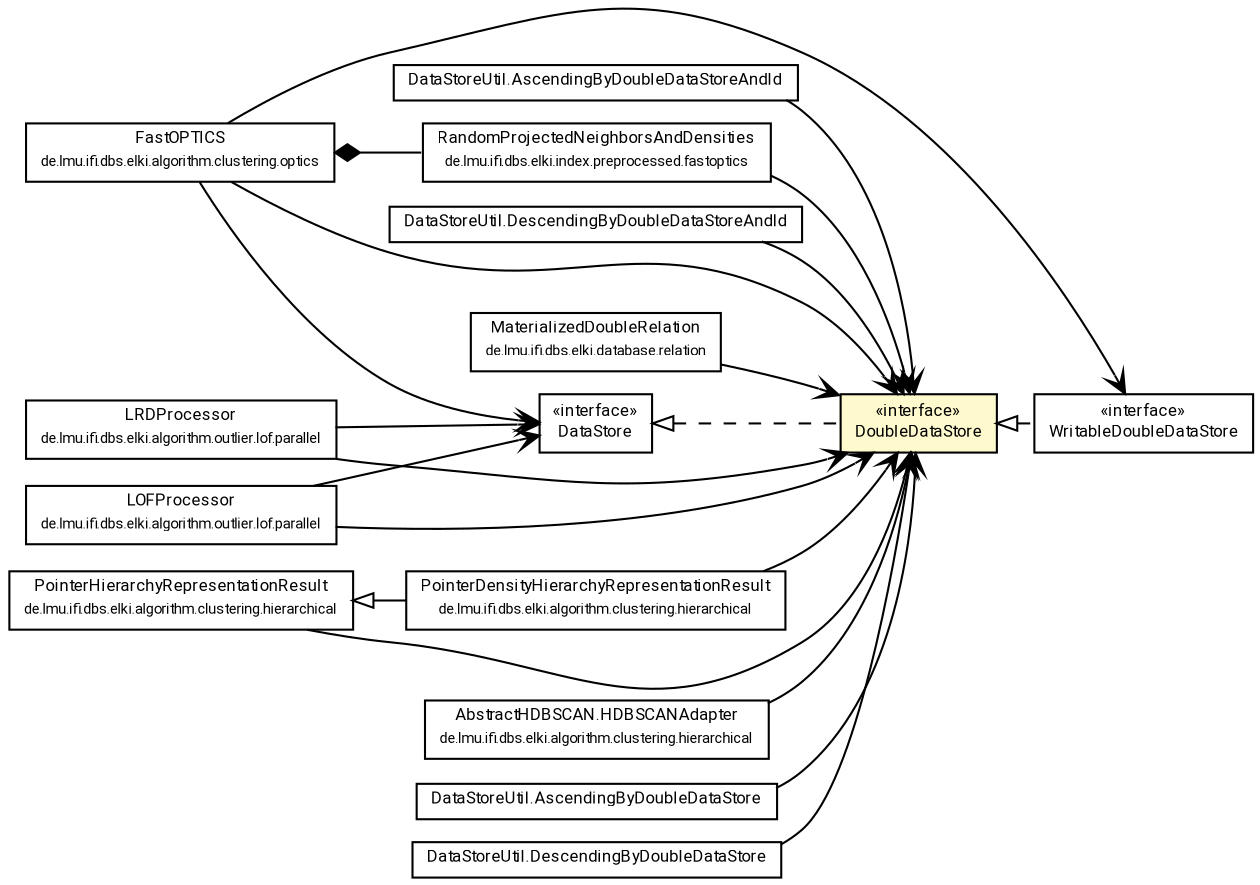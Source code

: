 #!/usr/local/bin/dot
#
# Class diagram 
# Generated by UMLGraph version R5_7_2-60-g0e99a6 (http://www.spinellis.gr/umlgraph/)
#

digraph G {
	graph [fontnames="svg"]
	edge [fontname="Roboto",fontsize=7,labelfontname="Roboto",labelfontsize=7,color="black"];
	node [fontname="Roboto",fontcolor="black",fontsize=8,shape=plaintext,margin=0,width=0,height=0];
	nodesep=0.15;
	ranksep=0.25;
	rankdir=LR;
	// de.lmu.ifi.dbs.elki.index.preprocessed.fastoptics.RandomProjectedNeighborsAndDensities<V extends de.lmu.ifi.dbs.elki.data.NumberVector>
	c3472067 [label=<<table title="de.lmu.ifi.dbs.elki.index.preprocessed.fastoptics.RandomProjectedNeighborsAndDensities" border="0" cellborder="1" cellspacing="0" cellpadding="2" href="../../index/preprocessed/fastoptics/RandomProjectedNeighborsAndDensities.html" target="_parent">
		<tr><td><table border="0" cellspacing="0" cellpadding="1">
		<tr><td align="center" balign="center"> <font face="Roboto">RandomProjectedNeighborsAndDensities</font> </td></tr>
		<tr><td align="center" balign="center"> <font face="Roboto" point-size="7.0">de.lmu.ifi.dbs.elki.index.preprocessed.fastoptics</font> </td></tr>
		</table></td></tr>
		</table>>, URL="../../index/preprocessed/fastoptics/RandomProjectedNeighborsAndDensities.html"];
	// de.lmu.ifi.dbs.elki.algorithm.clustering.hierarchical.PointerHierarchyRepresentationResult
	c3472200 [label=<<table title="de.lmu.ifi.dbs.elki.algorithm.clustering.hierarchical.PointerHierarchyRepresentationResult" border="0" cellborder="1" cellspacing="0" cellpadding="2" href="../../algorithm/clustering/hierarchical/PointerHierarchyRepresentationResult.html" target="_parent">
		<tr><td><table border="0" cellspacing="0" cellpadding="1">
		<tr><td align="center" balign="center"> <font face="Roboto">PointerHierarchyRepresentationResult</font> </td></tr>
		<tr><td align="center" balign="center"> <font face="Roboto" point-size="7.0">de.lmu.ifi.dbs.elki.algorithm.clustering.hierarchical</font> </td></tr>
		</table></td></tr>
		</table>>, URL="../../algorithm/clustering/hierarchical/PointerHierarchyRepresentationResult.html"];
	// de.lmu.ifi.dbs.elki.algorithm.clustering.hierarchical.AbstractHDBSCAN.HDBSCANAdapter
	c3472230 [label=<<table title="de.lmu.ifi.dbs.elki.algorithm.clustering.hierarchical.AbstractHDBSCAN.HDBSCANAdapter" border="0" cellborder="1" cellspacing="0" cellpadding="2" href="../../algorithm/clustering/hierarchical/AbstractHDBSCAN.HDBSCANAdapter.html" target="_parent">
		<tr><td><table border="0" cellspacing="0" cellpadding="1">
		<tr><td align="center" balign="center"> <font face="Roboto">AbstractHDBSCAN.HDBSCANAdapter</font> </td></tr>
		<tr><td align="center" balign="center"> <font face="Roboto" point-size="7.0">de.lmu.ifi.dbs.elki.algorithm.clustering.hierarchical</font> </td></tr>
		</table></td></tr>
		</table>>, URL="../../algorithm/clustering/hierarchical/AbstractHDBSCAN.HDBSCANAdapter.html"];
	// de.lmu.ifi.dbs.elki.algorithm.clustering.hierarchical.PointerDensityHierarchyRepresentationResult
	c3472287 [label=<<table title="de.lmu.ifi.dbs.elki.algorithm.clustering.hierarchical.PointerDensityHierarchyRepresentationResult" border="0" cellborder="1" cellspacing="0" cellpadding="2" href="../../algorithm/clustering/hierarchical/PointerDensityHierarchyRepresentationResult.html" target="_parent">
		<tr><td><table border="0" cellspacing="0" cellpadding="1">
		<tr><td align="center" balign="center"> <font face="Roboto">PointerDensityHierarchyRepresentationResult</font> </td></tr>
		<tr><td align="center" balign="center"> <font face="Roboto" point-size="7.0">de.lmu.ifi.dbs.elki.algorithm.clustering.hierarchical</font> </td></tr>
		</table></td></tr>
		</table>>, URL="../../algorithm/clustering/hierarchical/PointerDensityHierarchyRepresentationResult.html"];
	// de.lmu.ifi.dbs.elki.algorithm.clustering.optics.FastOPTICS<V extends de.lmu.ifi.dbs.elki.data.NumberVector>
	c3472335 [label=<<table title="de.lmu.ifi.dbs.elki.algorithm.clustering.optics.FastOPTICS" border="0" cellborder="1" cellspacing="0" cellpadding="2" href="../../algorithm/clustering/optics/FastOPTICS.html" target="_parent">
		<tr><td><table border="0" cellspacing="0" cellpadding="1">
		<tr><td align="center" balign="center"> <font face="Roboto">FastOPTICS</font> </td></tr>
		<tr><td align="center" balign="center"> <font face="Roboto" point-size="7.0">de.lmu.ifi.dbs.elki.algorithm.clustering.optics</font> </td></tr>
		</table></td></tr>
		</table>>, URL="../../algorithm/clustering/optics/FastOPTICS.html"];
	// de.lmu.ifi.dbs.elki.database.datastore.DataStoreUtil.AscendingByDoubleDataStore
	c3472890 [label=<<table title="de.lmu.ifi.dbs.elki.database.datastore.DataStoreUtil.AscendingByDoubleDataStore" border="0" cellborder="1" cellspacing="0" cellpadding="2" href="DataStoreUtil.AscendingByDoubleDataStore.html" target="_parent">
		<tr><td><table border="0" cellspacing="0" cellpadding="1">
		<tr><td align="center" balign="center"> <font face="Roboto">DataStoreUtil.AscendingByDoubleDataStore</font> </td></tr>
		</table></td></tr>
		</table>>, URL="DataStoreUtil.AscendingByDoubleDataStore.html"];
	// de.lmu.ifi.dbs.elki.database.datastore.DataStoreUtil.DescendingByDoubleDataStore
	c3472891 [label=<<table title="de.lmu.ifi.dbs.elki.database.datastore.DataStoreUtil.DescendingByDoubleDataStore" border="0" cellborder="1" cellspacing="0" cellpadding="2" href="DataStoreUtil.DescendingByDoubleDataStore.html" target="_parent">
		<tr><td><table border="0" cellspacing="0" cellpadding="1">
		<tr><td align="center" balign="center"> <font face="Roboto">DataStoreUtil.DescendingByDoubleDataStore</font> </td></tr>
		</table></td></tr>
		</table>>, URL="DataStoreUtil.DescendingByDoubleDataStore.html"];
	// de.lmu.ifi.dbs.elki.database.datastore.DataStoreUtil.AscendingByDoubleDataStoreAndId
	c3472892 [label=<<table title="de.lmu.ifi.dbs.elki.database.datastore.DataStoreUtil.AscendingByDoubleDataStoreAndId" border="0" cellborder="1" cellspacing="0" cellpadding="2" href="DataStoreUtil.AscendingByDoubleDataStoreAndId.html" target="_parent">
		<tr><td><table border="0" cellspacing="0" cellpadding="1">
		<tr><td align="center" balign="center"> <font face="Roboto">DataStoreUtil.AscendingByDoubleDataStoreAndId</font> </td></tr>
		</table></td></tr>
		</table>>, URL="DataStoreUtil.AscendingByDoubleDataStoreAndId.html"];
	// de.lmu.ifi.dbs.elki.database.datastore.DataStoreUtil.DescendingByDoubleDataStoreAndId
	c3472893 [label=<<table title="de.lmu.ifi.dbs.elki.database.datastore.DataStoreUtil.DescendingByDoubleDataStoreAndId" border="0" cellborder="1" cellspacing="0" cellpadding="2" href="DataStoreUtil.DescendingByDoubleDataStoreAndId.html" target="_parent">
		<tr><td><table border="0" cellspacing="0" cellpadding="1">
		<tr><td align="center" balign="center"> <font face="Roboto">DataStoreUtil.DescendingByDoubleDataStoreAndId</font> </td></tr>
		</table></td></tr>
		</table>>, URL="DataStoreUtil.DescendingByDoubleDataStoreAndId.html"];
	// de.lmu.ifi.dbs.elki.database.datastore.DataStore<T>
	c3472914 [label=<<table title="de.lmu.ifi.dbs.elki.database.datastore.DataStore" border="0" cellborder="1" cellspacing="0" cellpadding="2" href="DataStore.html" target="_parent">
		<tr><td><table border="0" cellspacing="0" cellpadding="1">
		<tr><td align="center" balign="center"> &#171;interface&#187; </td></tr>
		<tr><td align="center" balign="center"> <font face="Roboto">DataStore</font> </td></tr>
		</table></td></tr>
		</table>>, URL="DataStore.html"];
	// de.lmu.ifi.dbs.elki.database.datastore.DoubleDataStore
	c3472915 [label=<<table title="de.lmu.ifi.dbs.elki.database.datastore.DoubleDataStore" border="0" cellborder="1" cellspacing="0" cellpadding="2" bgcolor="lemonChiffon" href="DoubleDataStore.html" target="_parent">
		<tr><td><table border="0" cellspacing="0" cellpadding="1">
		<tr><td align="center" balign="center"> &#171;interface&#187; </td></tr>
		<tr><td align="center" balign="center"> <font face="Roboto">DoubleDataStore</font> </td></tr>
		</table></td></tr>
		</table>>, URL="DoubleDataStore.html"];
	// de.lmu.ifi.dbs.elki.database.datastore.WritableDoubleDataStore
	c3472919 [label=<<table title="de.lmu.ifi.dbs.elki.database.datastore.WritableDoubleDataStore" border="0" cellborder="1" cellspacing="0" cellpadding="2" href="WritableDoubleDataStore.html" target="_parent">
		<tr><td><table border="0" cellspacing="0" cellpadding="1">
		<tr><td align="center" balign="center"> &#171;interface&#187; </td></tr>
		<tr><td align="center" balign="center"> <font face="Roboto">WritableDoubleDataStore</font> </td></tr>
		</table></td></tr>
		</table>>, URL="WritableDoubleDataStore.html"];
	// de.lmu.ifi.dbs.elki.database.relation.MaterializedDoubleRelation
	c3473782 [label=<<table title="de.lmu.ifi.dbs.elki.database.relation.MaterializedDoubleRelation" border="0" cellborder="1" cellspacing="0" cellpadding="2" href="../relation/MaterializedDoubleRelation.html" target="_parent">
		<tr><td><table border="0" cellspacing="0" cellpadding="1">
		<tr><td align="center" balign="center"> <font face="Roboto">MaterializedDoubleRelation</font> </td></tr>
		<tr><td align="center" balign="center"> <font face="Roboto" point-size="7.0">de.lmu.ifi.dbs.elki.database.relation</font> </td></tr>
		</table></td></tr>
		</table>>, URL="../relation/MaterializedDoubleRelation.html"];
	// de.lmu.ifi.dbs.elki.algorithm.outlier.lof.parallel.LRDProcessor
	c3474618 [label=<<table title="de.lmu.ifi.dbs.elki.algorithm.outlier.lof.parallel.LRDProcessor" border="0" cellborder="1" cellspacing="0" cellpadding="2" href="../../algorithm/outlier/lof/parallel/LRDProcessor.html" target="_parent">
		<tr><td><table border="0" cellspacing="0" cellpadding="1">
		<tr><td align="center" balign="center"> <font face="Roboto">LRDProcessor</font> </td></tr>
		<tr><td align="center" balign="center"> <font face="Roboto" point-size="7.0">de.lmu.ifi.dbs.elki.algorithm.outlier.lof.parallel</font> </td></tr>
		</table></td></tr>
		</table>>, URL="../../algorithm/outlier/lof/parallel/LRDProcessor.html"];
	// de.lmu.ifi.dbs.elki.algorithm.outlier.lof.parallel.LOFProcessor
	c3474620 [label=<<table title="de.lmu.ifi.dbs.elki.algorithm.outlier.lof.parallel.LOFProcessor" border="0" cellborder="1" cellspacing="0" cellpadding="2" href="../../algorithm/outlier/lof/parallel/LOFProcessor.html" target="_parent">
		<tr><td><table border="0" cellspacing="0" cellpadding="1">
		<tr><td align="center" balign="center"> <font face="Roboto">LOFProcessor</font> </td></tr>
		<tr><td align="center" balign="center"> <font face="Roboto" point-size="7.0">de.lmu.ifi.dbs.elki.algorithm.outlier.lof.parallel</font> </td></tr>
		</table></td></tr>
		</table>>, URL="../../algorithm/outlier/lof/parallel/LOFProcessor.html"];
	// de.lmu.ifi.dbs.elki.algorithm.clustering.hierarchical.PointerDensityHierarchyRepresentationResult extends de.lmu.ifi.dbs.elki.algorithm.clustering.hierarchical.PointerHierarchyRepresentationResult
	c3472200 -> c3472287 [arrowtail=empty,dir=back,weight=10];
	// de.lmu.ifi.dbs.elki.algorithm.clustering.optics.FastOPTICS<V extends de.lmu.ifi.dbs.elki.data.NumberVector> composed de.lmu.ifi.dbs.elki.index.preprocessed.fastoptics.RandomProjectedNeighborsAndDensities<V extends de.lmu.ifi.dbs.elki.data.NumberVector>
	c3472335 -> c3472067 [arrowhead=none,arrowtail=diamond,dir=back,weight=6];
	// de.lmu.ifi.dbs.elki.database.datastore.DoubleDataStore implements de.lmu.ifi.dbs.elki.database.datastore.DataStore<T>
	c3472914 -> c3472915 [arrowtail=empty,style=dashed,dir=back,weight=9];
	// de.lmu.ifi.dbs.elki.database.datastore.WritableDoubleDataStore implements de.lmu.ifi.dbs.elki.database.datastore.DoubleDataStore
	c3472915 -> c3472919 [arrowtail=empty,style=dashed,dir=back,weight=9];
	// de.lmu.ifi.dbs.elki.index.preprocessed.fastoptics.RandomProjectedNeighborsAndDensities<V extends de.lmu.ifi.dbs.elki.data.NumberVector> navassoc de.lmu.ifi.dbs.elki.database.datastore.DoubleDataStore
	c3472067 -> c3472915 [arrowhead=open,weight=1,headlabel="*"];
	// de.lmu.ifi.dbs.elki.algorithm.clustering.hierarchical.PointerHierarchyRepresentationResult navassoc de.lmu.ifi.dbs.elki.database.datastore.DoubleDataStore
	c3472200 -> c3472915 [arrowhead=open,weight=1];
	// de.lmu.ifi.dbs.elki.algorithm.clustering.hierarchical.AbstractHDBSCAN.HDBSCANAdapter navassoc de.lmu.ifi.dbs.elki.database.datastore.DoubleDataStore
	c3472230 -> c3472915 [arrowhead=open,weight=1];
	// de.lmu.ifi.dbs.elki.algorithm.clustering.hierarchical.PointerDensityHierarchyRepresentationResult navassoc de.lmu.ifi.dbs.elki.database.datastore.DoubleDataStore
	c3472287 -> c3472915 [arrowhead=open,weight=1];
	// de.lmu.ifi.dbs.elki.algorithm.clustering.optics.FastOPTICS<V extends de.lmu.ifi.dbs.elki.data.NumberVector> navassoc de.lmu.ifi.dbs.elki.database.datastore.WritableDoubleDataStore
	c3472335 -> c3472919 [arrowhead=open,weight=1];
	// de.lmu.ifi.dbs.elki.algorithm.clustering.optics.FastOPTICS<V extends de.lmu.ifi.dbs.elki.data.NumberVector> navassoc de.lmu.ifi.dbs.elki.database.datastore.DataStore<T>
	c3472335 -> c3472914 [arrowhead=open,weight=1];
	// de.lmu.ifi.dbs.elki.algorithm.clustering.optics.FastOPTICS<V extends de.lmu.ifi.dbs.elki.data.NumberVector> navassoc de.lmu.ifi.dbs.elki.database.datastore.DoubleDataStore
	c3472335 -> c3472915 [arrowhead=open,weight=1];
	// de.lmu.ifi.dbs.elki.database.datastore.DataStoreUtil.AscendingByDoubleDataStore navassoc de.lmu.ifi.dbs.elki.database.datastore.DoubleDataStore
	c3472890 -> c3472915 [arrowhead=open,weight=1];
	// de.lmu.ifi.dbs.elki.database.datastore.DataStoreUtil.DescendingByDoubleDataStore navassoc de.lmu.ifi.dbs.elki.database.datastore.DoubleDataStore
	c3472891 -> c3472915 [arrowhead=open,weight=1];
	// de.lmu.ifi.dbs.elki.database.datastore.DataStoreUtil.AscendingByDoubleDataStoreAndId navassoc de.lmu.ifi.dbs.elki.database.datastore.DoubleDataStore
	c3472892 -> c3472915 [arrowhead=open,weight=1];
	// de.lmu.ifi.dbs.elki.database.datastore.DataStoreUtil.DescendingByDoubleDataStoreAndId navassoc de.lmu.ifi.dbs.elki.database.datastore.DoubleDataStore
	c3472893 -> c3472915 [arrowhead=open,weight=1];
	// de.lmu.ifi.dbs.elki.database.relation.MaterializedDoubleRelation navassoc de.lmu.ifi.dbs.elki.database.datastore.DoubleDataStore
	c3473782 -> c3472915 [arrowhead=open,weight=1];
	// de.lmu.ifi.dbs.elki.algorithm.outlier.lof.parallel.LRDProcessor navassoc de.lmu.ifi.dbs.elki.database.datastore.DataStore<T>
	c3474618 -> c3472914 [arrowhead=open,weight=1];
	// de.lmu.ifi.dbs.elki.algorithm.outlier.lof.parallel.LRDProcessor navassoc de.lmu.ifi.dbs.elki.database.datastore.DoubleDataStore
	c3474618 -> c3472915 [arrowhead=open,weight=1];
	// de.lmu.ifi.dbs.elki.algorithm.outlier.lof.parallel.LOFProcessor navassoc de.lmu.ifi.dbs.elki.database.datastore.DataStore<T>
	c3474620 -> c3472914 [arrowhead=open,weight=1];
	// de.lmu.ifi.dbs.elki.algorithm.outlier.lof.parallel.LOFProcessor navassoc de.lmu.ifi.dbs.elki.database.datastore.DoubleDataStore
	c3474620 -> c3472915 [arrowhead=open,weight=1];
}

